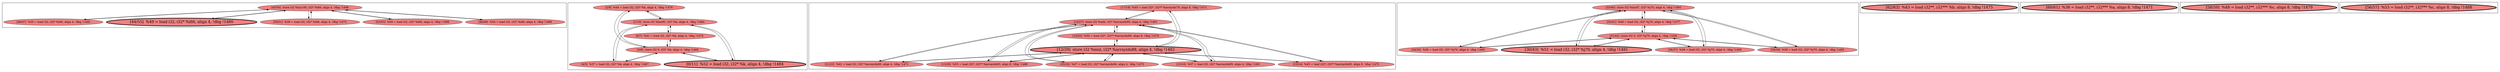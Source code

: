 
digraph G {



node2299->node2296 [ ]
node2296->node2299 [ ]
node2299->node2294 [ ]
node2279->node2281 [ ]
node2297->node2299 [ ]
node2281->node2277 [ ]
node2286->node2288 [ ]
node2288->node2286 [ ]
node2289->node2288 [ ]
node2288->node2289 [ ]
node2306->node2304 [ ]
node2280->node2278 [ ]
node2290->node2288 [ ]
node2288->node2283 [ ]
node2307->node2306 [ ]
node2278->node2279 [ ]
node2288->node2290 [ ]
node2281->node2279 [ ]
node2304->node2306 [ ]
node2299->node2295 [ ]
node2283->node2284 [ ]
node2284->node2283 [ ]
node2302->node2304 [ ]
node2307->node2302 [ ]
node2302->node2307 [ ]
node2306->node2307 [ ]
node2281->node2276 [ ]
node2289->node2284 [ ]
node2278->node2280 [ ]
node2277->node2278 [ ]
node2298->node2299 [ ]
node2279->node2278 [ ]
node2284->node2286 [ ]
node2282->node2288 [ ]
node2290->node2284 [ ]
node2301->node2302 [ ]
node2283->node2288 [ ]
node2286->node2284 [ ]
node2299->node2298 [ ]
node2285->node2288 [ ]
node2281->node2280 [ ]
node2299->node2297 [ ]
node2302->node2305 [ ]
node2277->node2281 [ ]
node2304->node2302 [ ]
node2305->node2306 [ ]
node2305->node2302 [ ]
node2284->node2289 [ ]
node2301->node2306 [ ]
node2278->node2277 [ ]
node2284->node2287 [ ]
node2288->node2285 [ ]
node2284->node2285 [ ]
node2284->node2282 [ ]
node2276->node2281 [ ]
node2285->node2284 [ ]
node2280->node2281 [ ]
node2302->node2303 [ ]
node2288->node2282 [ ]
node2303->node2302 [ ]
node2306->node2305 [ ]
node2306->node2301 [ ]
node2306->node2303 [ ]
node2303->node2306 [ ]
node2295->node2299 [ ]
node2288->node2287 [ ]
node2287->node2288 [ ]
node2287->node2284 [ ]
node2276->node2278 [ ]
node2294->node2299 [ ]
node2284->node2290 [ ]
node2278->node2276 [ ]
node2302->node2301 [ ]
node2282->node2284 [ ]


subgraph cluster7 {


node2307 [fillcolor=lightcoral,label="[36/37]  %36 = load i32, i32* %j70, align 4, !dbg !1458",shape=ellipse,style=filled ]
node2302 [fillcolor=lightcoral,label="[31/42]  store i32 0, i32* %j70, align 4, !dbg !1456",shape=ellipse,style=filled ]
node2301 [fillcolor=lightcoral,label="[38/39]  %58 = load i32, i32* %j70, align 4, !dbg !1493",shape=ellipse,style=filled ]
node2304 [fillcolor=lightcoral,label="[32/41]  %46 = load i32, i32* %j70, align 4, !dbg !1477",shape=ellipse,style=filled ]
node2303 [penwidth=3.0,fontsize=20,fillcolor=lightcoral,label="[30/43]  %51 = load i32, i32* %j70, align 4, !dbg !1481",shape=ellipse,style=filled ]
node2306 [fillcolor=lightcoral,label="[33/40]  store i32 %inc97, i32* %j70, align 4, !dbg !1493",shape=ellipse,style=filled ]
node2305 [fillcolor=lightcoral,label="[34/35]  %56 = load i32, i32* %j70, align 4, !dbg !1490",shape=ellipse,style=filled ]



}

subgraph cluster6 {


node2300 [penwidth=3.0,fontsize=20,fillcolor=lightcoral,label="[62/63]  %43 = load i32**, i32*** %b, align 8, !dbg !1475",shape=ellipse,style=filled ]



}

subgraph cluster0 {


node2280 [penwidth=3.0,fontsize=20,fillcolor=lightcoral,label="[0/11]  %52 = load i32, i32* %k, align 4, !dbg !1484",shape=ellipse,style=filled ]
node2279 [fillcolor=lightcoral,label="[2/9]  %44 = load i32, i32* %k, align 4, !dbg !1476",shape=ellipse,style=filled ]
node2278 [fillcolor=lightcoral,label="[3/8]  store i32 0, i32* %k, align 4, !dbg !1465",shape=ellipse,style=filled ]
node2281 [fillcolor=lightcoral,label="[1/10]  store i32 %inc90, i32* %k, align 4, !dbg !1484",shape=ellipse,style=filled ]
node2276 [fillcolor=lightcoral,label="[6/7]  %41 = load i32, i32* %k, align 4, !dbg !1474",shape=ellipse,style=filled ]
node2277 [fillcolor=lightcoral,label="[4/5]  %37 = load i32, i32* %k, align 4, !dbg !1467",shape=ellipse,style=filled ]



}

subgraph cluster5 {


node2299 [fillcolor=lightcoral,label="[45/54]  store i32 %inc100, i32* %i66, align 4, !dbg !1498",shape=ellipse,style=filled ]
node2298 [penwidth=3.0,fontsize=20,fillcolor=lightcoral,label="[44/55]  %49 = load i32, i32* %i66, align 4, !dbg !1480",shape=ellipse,style=filled ]
node2297 [fillcolor=lightcoral,label="[48/49]  %54 = load i32, i32* %i66, align 4, !dbg !1489",shape=ellipse,style=filled ]
node2296 [fillcolor=lightcoral,label="[50/51]  %39 = load i32, i32* %i66, align 4, !dbg !1473",shape=ellipse,style=filled ]
node2294 [fillcolor=lightcoral,label="[52/53]  %59 = load i32, i32* %i66, align 4, !dbg !1498",shape=ellipse,style=filled ]
node2295 [fillcolor=lightcoral,label="[46/47]  %35 = load i32, i32* %i66, align 4, !dbg !1449",shape=ellipse,style=filled ]



}

subgraph cluster1 {


node2288 [fillcolor=lightcoral,label="[14/27]  store i32 %add, i32* %arrayidx95, align 4, !dbg !1491",shape=ellipse,style=filled ]
node2289 [fillcolor=lightcoral,label="[13/28]  %55 = load i32*, i32** %arrayidx93, align 8, !dbg !1488",shape=ellipse,style=filled ]
node2283 [fillcolor=lightcoral,label="[23/24]  %45 = load i32*, i32** %arrayidx82, align 8, !dbg !1475",shape=ellipse,style=filled ]
node2282 [fillcolor=lightcoral,label="[25/26]  %47 = load i32, i32* %arrayidx84, align 4, !dbg !1475",shape=ellipse,style=filled ]
node2290 [fillcolor=lightcoral,label="[15/16]  %57 = load i32, i32* %arrayidx95, align 4, !dbg !1491",shape=ellipse,style=filled ]
node2284 [penwidth=3.0,fontsize=20,fillcolor=lightcoral,label="[12/29]  store i32 %mul, i32* %arrayidx88, align 4, !dbg !1482",shape=ellipse,style=filled ]
node2285 [fillcolor=lightcoral,label="[21/22]  %42 = load i32, i32* %arrayidx80, align 4, !dbg !1471",shape=ellipse,style=filled ]
node2286 [fillcolor=lightcoral,label="[17/18]  %40 = load i32*, i32** %arrayidx78, align 8, !dbg !1471",shape=ellipse,style=filled ]
node2287 [fillcolor=lightcoral,label="[19/20]  %50 = load i32*, i32** %arrayidx86, align 8, !dbg !1479",shape=ellipse,style=filled ]



}

subgraph cluster2 {


node2291 [penwidth=3.0,fontsize=20,fillcolor=lightcoral,label="[60/61]  %38 = load i32**, i32*** %a, align 8, !dbg !1471",shape=ellipse,style=filled ]



}

subgraph cluster3 {


node2292 [penwidth=3.0,fontsize=20,fillcolor=lightcoral,label="[58/59]  %48 = load i32**, i32*** %c, align 8, !dbg !1479",shape=ellipse,style=filled ]



}

subgraph cluster4 {


node2293 [penwidth=3.0,fontsize=20,fillcolor=lightcoral,label="[56/57]  %53 = load i32**, i32*** %c, align 8, !dbg !1488",shape=ellipse,style=filled ]



}

}
